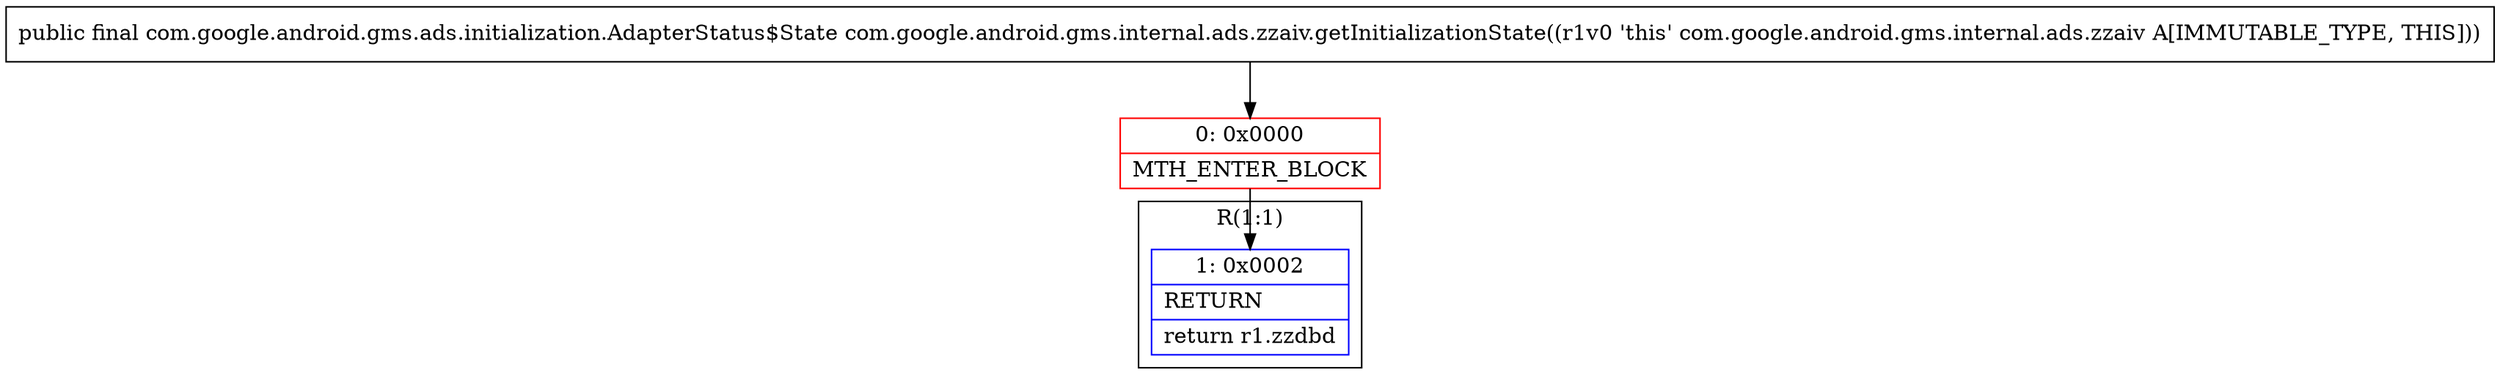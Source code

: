 digraph "CFG forcom.google.android.gms.internal.ads.zzaiv.getInitializationState()Lcom\/google\/android\/gms\/ads\/initialization\/AdapterStatus$State;" {
subgraph cluster_Region_1858794555 {
label = "R(1:1)";
node [shape=record,color=blue];
Node_1 [shape=record,label="{1\:\ 0x0002|RETURN\l|return r1.zzdbd\l}"];
}
Node_0 [shape=record,color=red,label="{0\:\ 0x0000|MTH_ENTER_BLOCK\l}"];
MethodNode[shape=record,label="{public final com.google.android.gms.ads.initialization.AdapterStatus$State com.google.android.gms.internal.ads.zzaiv.getInitializationState((r1v0 'this' com.google.android.gms.internal.ads.zzaiv A[IMMUTABLE_TYPE, THIS])) }"];
MethodNode -> Node_0;
Node_0 -> Node_1;
}

